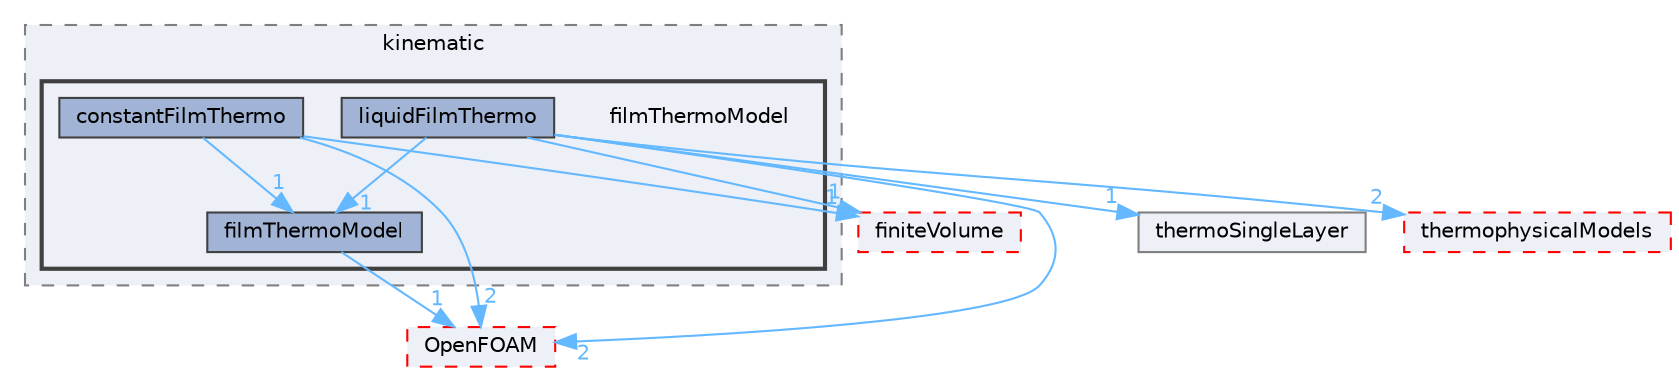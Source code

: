 digraph "src/regionModels/surfaceFilmModels/submodels/kinematic/filmThermoModel"
{
 // LATEX_PDF_SIZE
  bgcolor="transparent";
  edge [fontname=Helvetica,fontsize=10,labelfontname=Helvetica,labelfontsize=10];
  node [fontname=Helvetica,fontsize=10,shape=box,height=0.2,width=0.4];
  compound=true
  subgraph clusterdir_748187a7aee928611e312f378f23d627 {
    graph [ bgcolor="#edf0f7", pencolor="grey50", label="kinematic", fontname=Helvetica,fontsize=10 style="filled,dashed", URL="dir_748187a7aee928611e312f378f23d627.html",tooltip=""]
  subgraph clusterdir_316ed8c8c990b1f605656b6abeafc157 {
    graph [ bgcolor="#edf0f7", pencolor="grey25", label="", fontname=Helvetica,fontsize=10 style="filled,bold", URL="dir_316ed8c8c990b1f605656b6abeafc157.html",tooltip=""]
    dir_316ed8c8c990b1f605656b6abeafc157 [shape=plaintext, label="filmThermoModel"];
  dir_cedaedd52587978af7a2a4da0ee1c80c [label="constantFilmThermo", fillcolor="#a2b4d6", color="grey25", style="filled", URL="dir_cedaedd52587978af7a2a4da0ee1c80c.html",tooltip=""];
  dir_a82069edf8ea24c350b428b74e4a3f94 [label="filmThermoModel", fillcolor="#a2b4d6", color="grey25", style="filled", URL="dir_a82069edf8ea24c350b428b74e4a3f94.html",tooltip=""];
  dir_7e2e1c61d3037120d3674f688c8ec618 [label="liquidFilmThermo", fillcolor="#a2b4d6", color="grey25", style="filled", URL="dir_7e2e1c61d3037120d3674f688c8ec618.html",tooltip=""];
  }
  }
  dir_9bd15774b555cf7259a6fa18f99fe99b [label="finiteVolume", fillcolor="#edf0f7", color="red", style="filled,dashed", URL="dir_9bd15774b555cf7259a6fa18f99fe99b.html",tooltip=""];
  dir_c5473ff19b20e6ec4dfe5c310b3778a8 [label="OpenFOAM", fillcolor="#edf0f7", color="red", style="filled,dashed", URL="dir_c5473ff19b20e6ec4dfe5c310b3778a8.html",tooltip=""];
  dir_ace9ddf4436ac19d16c24b262d3e197b [label="thermoSingleLayer", fillcolor="#edf0f7", color="grey50", style="filled", URL="dir_ace9ddf4436ac19d16c24b262d3e197b.html",tooltip=""];
  dir_2778d089ec5c4f66810b11f753867003 [label="thermophysicalModels", fillcolor="#edf0f7", color="red", style="filled,dashed", URL="dir_2778d089ec5c4f66810b11f753867003.html",tooltip=""];
  dir_cedaedd52587978af7a2a4da0ee1c80c->dir_9bd15774b555cf7259a6fa18f99fe99b [headlabel="1", labeldistance=1.5 headhref="dir_000627_001387.html" href="dir_000627_001387.html" color="steelblue1" fontcolor="steelblue1"];
  dir_cedaedd52587978af7a2a4da0ee1c80c->dir_a82069edf8ea24c350b428b74e4a3f94 [headlabel="1", labeldistance=1.5 headhref="dir_000627_001370.html" href="dir_000627_001370.html" color="steelblue1" fontcolor="steelblue1"];
  dir_cedaedd52587978af7a2a4da0ee1c80c->dir_c5473ff19b20e6ec4dfe5c310b3778a8 [headlabel="2", labeldistance=1.5 headhref="dir_000627_002695.html" href="dir_000627_002695.html" color="steelblue1" fontcolor="steelblue1"];
  dir_a82069edf8ea24c350b428b74e4a3f94->dir_c5473ff19b20e6ec4dfe5c310b3778a8 [headlabel="1", labeldistance=1.5 headhref="dir_001370_002695.html" href="dir_001370_002695.html" color="steelblue1" fontcolor="steelblue1"];
  dir_7e2e1c61d3037120d3674f688c8ec618->dir_2778d089ec5c4f66810b11f753867003 [headlabel="2", labeldistance=1.5 headhref="dir_002227_004022.html" href="dir_002227_004022.html" color="steelblue1" fontcolor="steelblue1"];
  dir_7e2e1c61d3037120d3674f688c8ec618->dir_9bd15774b555cf7259a6fa18f99fe99b [headlabel="1", labeldistance=1.5 headhref="dir_002227_001387.html" href="dir_002227_001387.html" color="steelblue1" fontcolor="steelblue1"];
  dir_7e2e1c61d3037120d3674f688c8ec618->dir_a82069edf8ea24c350b428b74e4a3f94 [headlabel="1", labeldistance=1.5 headhref="dir_002227_001370.html" href="dir_002227_001370.html" color="steelblue1" fontcolor="steelblue1"];
  dir_7e2e1c61d3037120d3674f688c8ec618->dir_ace9ddf4436ac19d16c24b262d3e197b [headlabel="1", labeldistance=1.5 headhref="dir_002227_004027.html" href="dir_002227_004027.html" color="steelblue1" fontcolor="steelblue1"];
  dir_7e2e1c61d3037120d3674f688c8ec618->dir_c5473ff19b20e6ec4dfe5c310b3778a8 [headlabel="2", labeldistance=1.5 headhref="dir_002227_002695.html" href="dir_002227_002695.html" color="steelblue1" fontcolor="steelblue1"];
}
